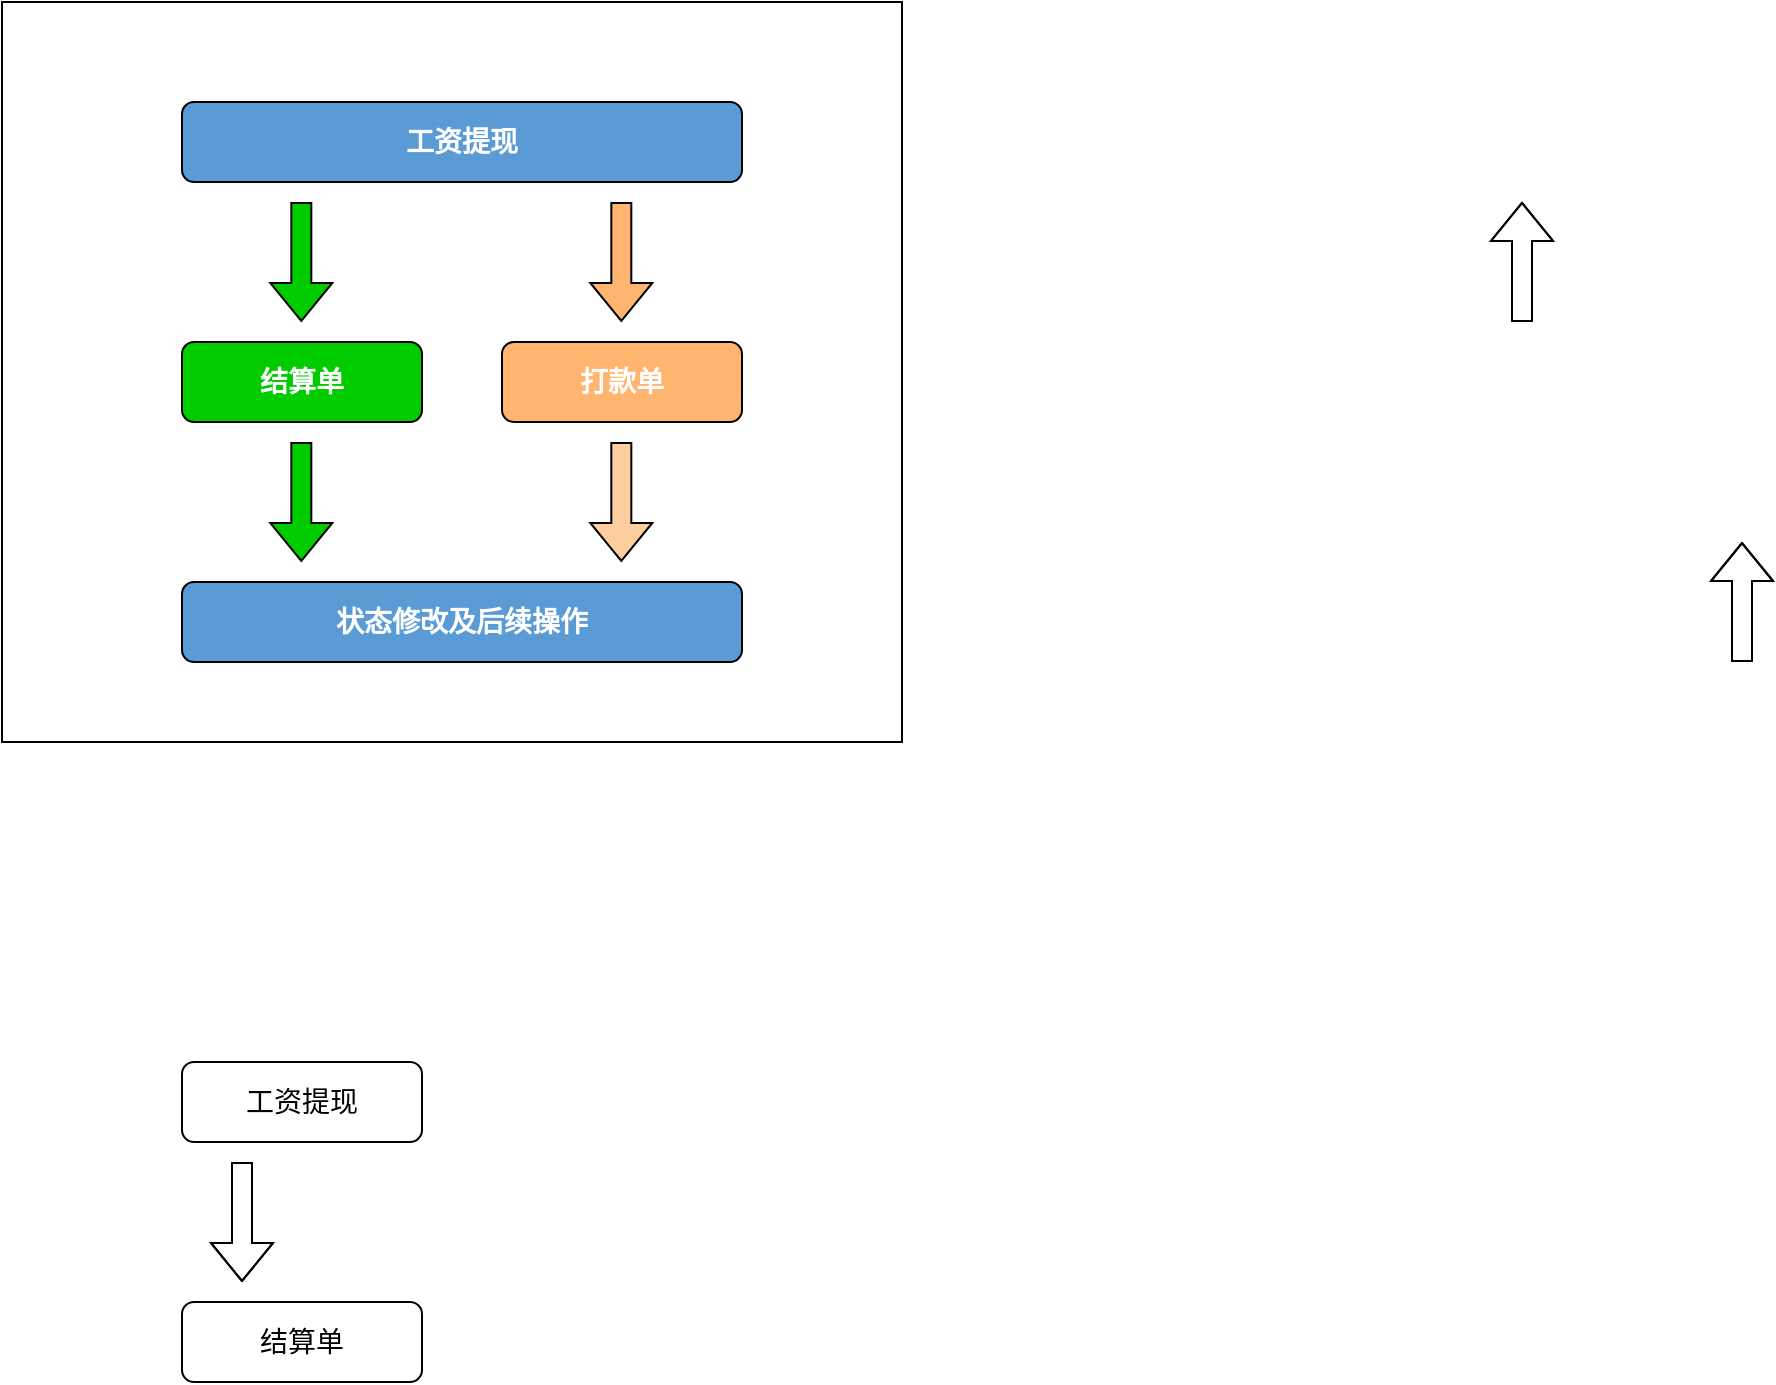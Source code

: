 <mxfile version="20.2.7" type="github">
  <diagram id="Vzb52vvJyLiTzDpeeEQz" name="第 1 页">
    <mxGraphModel dx="1412" dy="759" grid="1" gridSize="10" guides="1" tooltips="1" connect="1" arrows="1" fold="1" page="1" pageScale="1" pageWidth="1600" pageHeight="1200" math="0" shadow="0">
      <root>
        <mxCell id="0" />
        <mxCell id="1" parent="0" />
        <mxCell id="NpCx1A_Dn1VaGwXM7E0q-15" value="" style="rounded=0;whiteSpace=wrap;html=1;fillColor=#FFFFFF;" vertex="1" parent="1">
          <mxGeometry x="190" y="110" width="450" height="370" as="geometry" />
        </mxCell>
        <mxCell id="NpCx1A_Dn1VaGwXM7E0q-1" value="&lt;font size=&quot;1&quot; color=&quot;#ffffff&quot;&gt;&lt;b style=&quot;font-size: 14px;&quot;&gt;结算单&lt;/b&gt;&lt;/font&gt;" style="rounded=1;whiteSpace=wrap;html=1;fillColor=#00CC00;" vertex="1" parent="1">
          <mxGeometry x="280" y="280" width="120" height="40" as="geometry" />
        </mxCell>
        <mxCell id="NpCx1A_Dn1VaGwXM7E0q-2" value="&lt;b&gt;&lt;font color=&quot;#ffffff&quot; style=&quot;font-size: 14px;&quot;&gt;打款单&lt;/font&gt;&lt;/b&gt;" style="rounded=1;whiteSpace=wrap;html=1;fillColor=#FFB570;" vertex="1" parent="1">
          <mxGeometry x="440" y="280" width="120" height="40" as="geometry" />
        </mxCell>
        <mxCell id="NpCx1A_Dn1VaGwXM7E0q-5" style="edgeStyle=orthogonalEdgeStyle;shape=flexArrow;rounded=0;orthogonalLoop=1;jettySize=auto;html=1;fillColor=#FFB570;" edge="1" parent="1">
          <mxGeometry relative="1" as="geometry">
            <mxPoint x="499.66" y="210" as="sourcePoint" />
            <mxPoint x="499.66" y="270" as="targetPoint" />
          </mxGeometry>
        </mxCell>
        <mxCell id="NpCx1A_Dn1VaGwXM7E0q-3" value="&lt;font size=&quot;1&quot; color=&quot;#ffffff&quot;&gt;&lt;b style=&quot;font-size: 14px;&quot;&gt;工资提现&lt;/b&gt;&lt;/font&gt;" style="rounded=1;whiteSpace=wrap;html=1;fillColor=#5B9BD5;" vertex="1" parent="1">
          <mxGeometry x="280" y="160" width="280" height="40" as="geometry" />
        </mxCell>
        <mxCell id="NpCx1A_Dn1VaGwXM7E0q-6" style="edgeStyle=orthogonalEdgeStyle;shape=flexArrow;rounded=0;orthogonalLoop=1;jettySize=auto;html=1;fillColor=#00CC00;" edge="1" parent="1">
          <mxGeometry relative="1" as="geometry">
            <mxPoint x="339.66" y="210" as="sourcePoint" />
            <mxPoint x="339.66" y="270" as="targetPoint" />
          </mxGeometry>
        </mxCell>
        <mxCell id="NpCx1A_Dn1VaGwXM7E0q-7" style="edgeStyle=orthogonalEdgeStyle;shape=flexArrow;rounded=0;orthogonalLoop=1;jettySize=auto;html=1;" edge="1" parent="1">
          <mxGeometry relative="1" as="geometry">
            <mxPoint x="1060" y="440" as="sourcePoint" />
            <mxPoint x="1060.0" y="380" as="targetPoint" />
            <Array as="points">
              <mxPoint x="1060" y="360" />
              <mxPoint x="1060" y="360" />
            </Array>
          </mxGeometry>
        </mxCell>
        <mxCell id="NpCx1A_Dn1VaGwXM7E0q-8" style="edgeStyle=orthogonalEdgeStyle;shape=flexArrow;rounded=0;orthogonalLoop=1;jettySize=auto;html=1;" edge="1" parent="1">
          <mxGeometry relative="1" as="geometry">
            <mxPoint x="950.0" y="269.97" as="sourcePoint" />
            <mxPoint x="950.0" y="209.97" as="targetPoint" />
            <Array as="points">
              <mxPoint x="950" y="189.97" />
              <mxPoint x="950" y="189.97" />
            </Array>
          </mxGeometry>
        </mxCell>
        <mxCell id="NpCx1A_Dn1VaGwXM7E0q-9" value="&lt;font color=&quot;#ffffff&quot; style=&quot;font-size: 14px;&quot;&gt;&lt;b&gt;状态修改及后续操作&lt;/b&gt;&lt;/font&gt;" style="rounded=1;whiteSpace=wrap;html=1;fillColor=#5B9BD5;" vertex="1" parent="1">
          <mxGeometry x="280" y="400" width="280" height="40" as="geometry" />
        </mxCell>
        <mxCell id="NpCx1A_Dn1VaGwXM7E0q-11" style="edgeStyle=orthogonalEdgeStyle;shape=flexArrow;rounded=0;orthogonalLoop=1;jettySize=auto;html=1;fillColor=#00CC00;" edge="1" parent="1">
          <mxGeometry relative="1" as="geometry">
            <mxPoint x="339.66" y="330" as="sourcePoint" />
            <mxPoint x="339.66" y="390" as="targetPoint" />
          </mxGeometry>
        </mxCell>
        <mxCell id="NpCx1A_Dn1VaGwXM7E0q-12" style="edgeStyle=orthogonalEdgeStyle;shape=flexArrow;rounded=0;orthogonalLoop=1;jettySize=auto;html=1;fillColor=#FFCE9F;" edge="1" parent="1">
          <mxGeometry relative="1" as="geometry">
            <mxPoint x="499.66" y="330" as="sourcePoint" />
            <mxPoint x="499.66" y="390" as="targetPoint" />
          </mxGeometry>
        </mxCell>
        <mxCell id="NpCx1A_Dn1VaGwXM7E0q-18" value="&lt;font color=&quot;#000000&quot;&gt;工资提现&lt;/font&gt;" style="rounded=1;whiteSpace=wrap;html=1;fontSize=14;" vertex="1" parent="1">
          <mxGeometry x="280" y="640" width="120" height="40" as="geometry" />
        </mxCell>
        <mxCell id="NpCx1A_Dn1VaGwXM7E0q-19" value="结算单" style="rounded=1;whiteSpace=wrap;html=1;fontSize=14;fontColor=#000000;fillColor=#FFFFFF;" vertex="1" parent="1">
          <mxGeometry x="280" y="760" width="120" height="40" as="geometry" />
        </mxCell>
        <mxCell id="NpCx1A_Dn1VaGwXM7E0q-20" style="edgeStyle=orthogonalEdgeStyle;shape=flexArrow;rounded=0;orthogonalLoop=1;jettySize=auto;html=1;" edge="1" parent="1">
          <mxGeometry relative="1" as="geometry">
            <mxPoint x="310.0" y="690" as="sourcePoint" />
            <mxPoint x="310.0" y="750" as="targetPoint" />
            <Array as="points">
              <mxPoint x="310" y="720" />
              <mxPoint x="310" y="720" />
            </Array>
          </mxGeometry>
        </mxCell>
      </root>
    </mxGraphModel>
  </diagram>
</mxfile>
